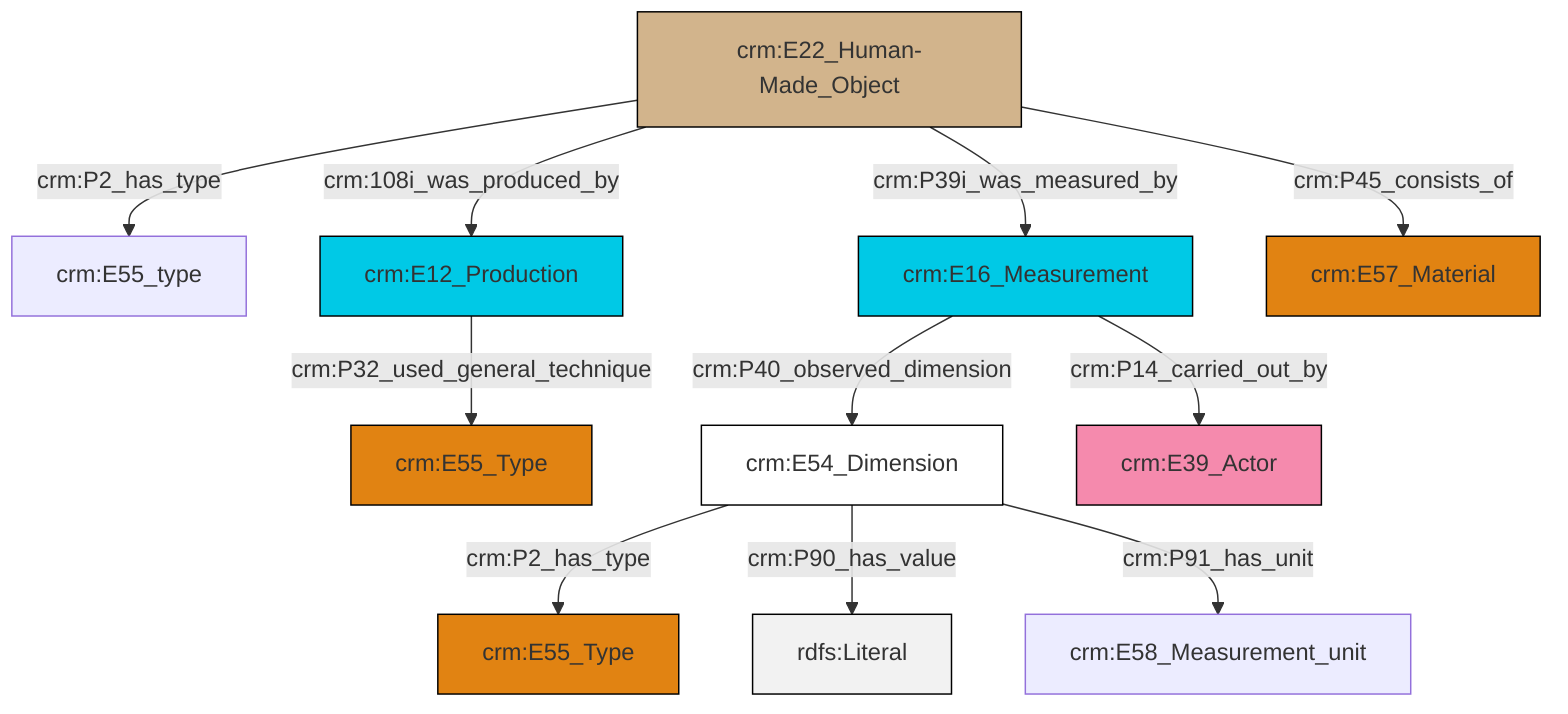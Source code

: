 graph TD
classDef Literal fill:#f2f2f2,stroke:#000000;
classDef CRM_Entity fill:#FFFFFF,stroke:#000000;
classDef Temporal_Entity fill:#00C9E6, stroke:#000000;
classDef Type fill:#E18312, stroke:#000000;
classDef Time-Span fill:#2C9C91, stroke:#000000;
classDef Appellation fill:#FFEB7F, stroke:#000000;
classDef Place fill:#008836, stroke:#000000;
classDef Persistent_Item fill:#B266B2, stroke:#000000;
classDef Conceptual_Object fill:#FFD700, stroke:#000000;
classDef Physical_Thing fill:#D2B48C, stroke:#000000;
classDef Actor fill:#f58aad, stroke:#000000;
classDef PC_Classes fill:#4ce600, stroke:#000000;
classDef Multi fill:#cccccc,stroke:#000000;

2["crm:E12_Production"]:::Temporal_Entity -->|crm:P32_used_general_technique| 3["crm:E55_Type"]:::Type
4["crm:E16_Measurement"]:::Temporal_Entity -->|crm:P40_observed_dimension| 5["crm:E54_Dimension"]:::CRM_Entity
8["crm:E22_Human-Made_Object"]:::Physical_Thing -->|crm:P2_has_type| 0["crm:E55_type"]:::Default
4["crm:E16_Measurement"]:::Temporal_Entity -->|crm:P14_carried_out_by| 6["crm:E39_Actor"]:::Actor
5["crm:E54_Dimension"]:::CRM_Entity -->|crm:P2_has_type| 9["crm:E55_Type"]:::Type
5["crm:E54_Dimension"]:::CRM_Entity -->|crm:P90_has_value| 12[rdfs:Literal]:::Literal
8["crm:E22_Human-Made_Object"]:::Physical_Thing -->|crm:P45_consists_of| 13["crm:E57_Material"]:::Type
8["crm:E22_Human-Made_Object"]:::Physical_Thing -->|crm:108i_was_produced_by| 2["crm:E12_Production"]:::Temporal_Entity
8["crm:E22_Human-Made_Object"]:::Physical_Thing -->|crm:P39i_was_measured_by| 4["crm:E16_Measurement"]:::Temporal_Entity
5["crm:E54_Dimension"]:::CRM_Entity -->|crm:P91_has_unit| 15["crm:E58_Measurement_unit"]:::Default